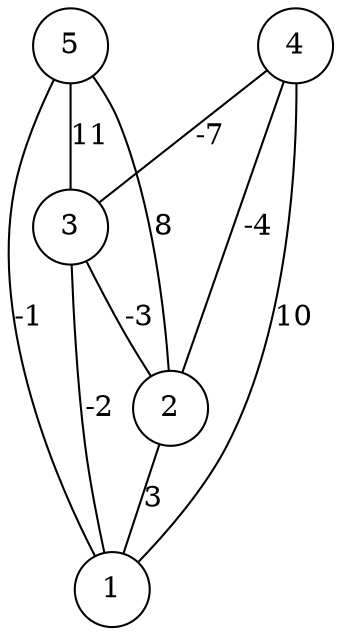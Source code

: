 graph { 
	 fontname="Helvetica,Arial,sans-serif" 
	 node [shape = circle]; 
	 5 -- 1 [label = "-1"];
	 5 -- 2 [label = "8"];
	 5 -- 3 [label = "11"];
	 4 -- 1 [label = "10"];
	 4 -- 2 [label = "-4"];
	 4 -- 3 [label = "-7"];
	 3 -- 1 [label = "-2"];
	 3 -- 2 [label = "-3"];
	 2 -- 1 [label = "3"];
	 1;
	 2;
	 3;
	 4;
	 5;
}
